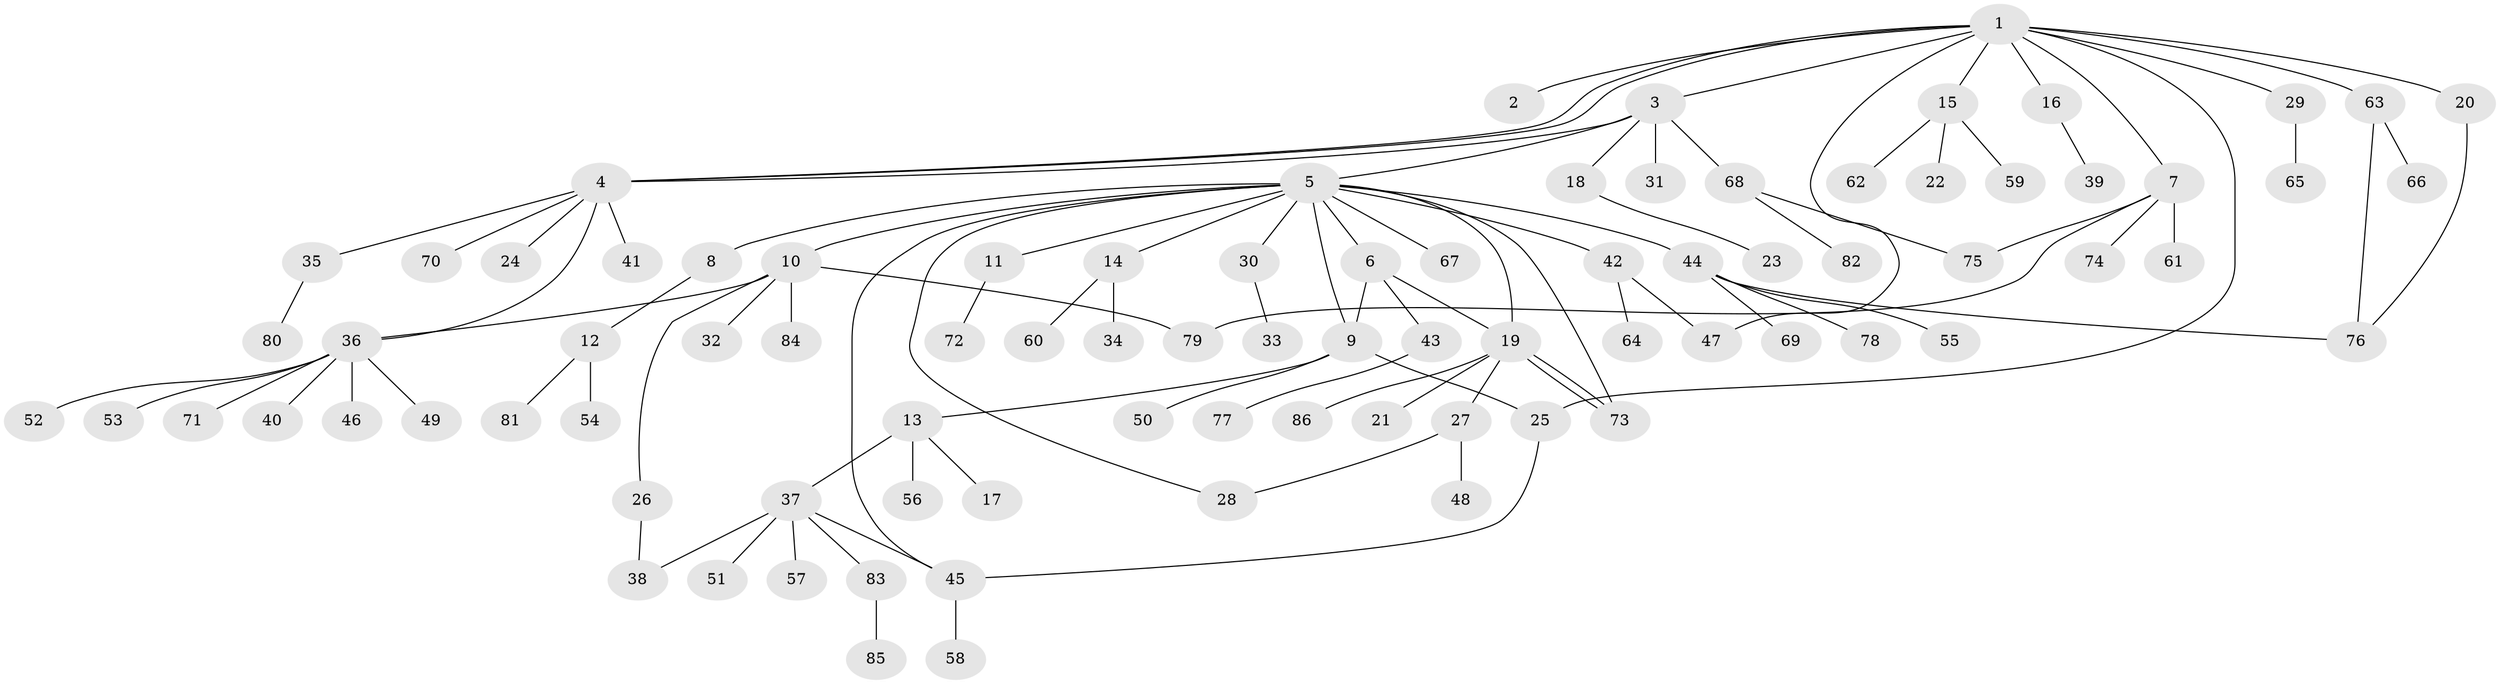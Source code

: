 // Generated by graph-tools (version 1.1) at 2025/35/03/09/25 02:35:49]
// undirected, 86 vertices, 102 edges
graph export_dot {
graph [start="1"]
  node [color=gray90,style=filled];
  1;
  2;
  3;
  4;
  5;
  6;
  7;
  8;
  9;
  10;
  11;
  12;
  13;
  14;
  15;
  16;
  17;
  18;
  19;
  20;
  21;
  22;
  23;
  24;
  25;
  26;
  27;
  28;
  29;
  30;
  31;
  32;
  33;
  34;
  35;
  36;
  37;
  38;
  39;
  40;
  41;
  42;
  43;
  44;
  45;
  46;
  47;
  48;
  49;
  50;
  51;
  52;
  53;
  54;
  55;
  56;
  57;
  58;
  59;
  60;
  61;
  62;
  63;
  64;
  65;
  66;
  67;
  68;
  69;
  70;
  71;
  72;
  73;
  74;
  75;
  76;
  77;
  78;
  79;
  80;
  81;
  82;
  83;
  84;
  85;
  86;
  1 -- 2;
  1 -- 3;
  1 -- 4;
  1 -- 4;
  1 -- 7;
  1 -- 15;
  1 -- 16;
  1 -- 20;
  1 -- 25;
  1 -- 29;
  1 -- 47;
  1 -- 63;
  3 -- 4;
  3 -- 5;
  3 -- 18;
  3 -- 31;
  3 -- 68;
  4 -- 24;
  4 -- 35;
  4 -- 36;
  4 -- 41;
  4 -- 70;
  5 -- 6;
  5 -- 8;
  5 -- 9;
  5 -- 10;
  5 -- 11;
  5 -- 14;
  5 -- 19;
  5 -- 28;
  5 -- 30;
  5 -- 42;
  5 -- 44;
  5 -- 45;
  5 -- 67;
  5 -- 73;
  6 -- 9;
  6 -- 19;
  6 -- 43;
  7 -- 61;
  7 -- 74;
  7 -- 75;
  7 -- 79;
  8 -- 12;
  9 -- 13;
  9 -- 25;
  9 -- 50;
  10 -- 26;
  10 -- 32;
  10 -- 36;
  10 -- 79;
  10 -- 84;
  11 -- 72;
  12 -- 54;
  12 -- 81;
  13 -- 17;
  13 -- 37;
  13 -- 56;
  14 -- 34;
  14 -- 60;
  15 -- 22;
  15 -- 59;
  15 -- 62;
  16 -- 39;
  18 -- 23;
  19 -- 21;
  19 -- 27;
  19 -- 73;
  19 -- 73;
  19 -- 86;
  20 -- 76;
  25 -- 45;
  26 -- 38;
  27 -- 28;
  27 -- 48;
  29 -- 65;
  30 -- 33;
  35 -- 80;
  36 -- 40;
  36 -- 46;
  36 -- 49;
  36 -- 52;
  36 -- 53;
  36 -- 71;
  37 -- 38;
  37 -- 45;
  37 -- 51;
  37 -- 57;
  37 -- 83;
  42 -- 47;
  42 -- 64;
  43 -- 77;
  44 -- 55;
  44 -- 69;
  44 -- 76;
  44 -- 78;
  45 -- 58;
  63 -- 66;
  63 -- 76;
  68 -- 75;
  68 -- 82;
  83 -- 85;
}

